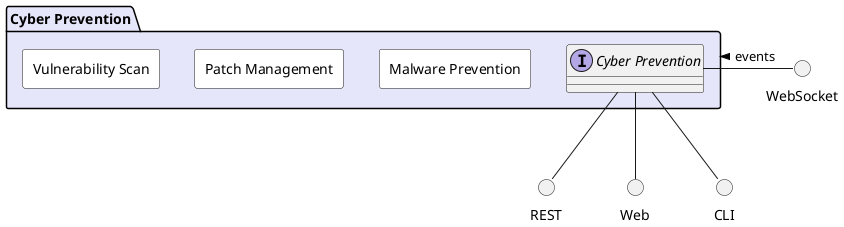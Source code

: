 @startuml



package "Cyber Prevention" #lavender {

    interface "Cyber Prevention" as i {
    
    
    }
}

circle REST
circle Web
circle CLI
circle WebSocket

i -down- Web
i -down- CLI
i -down- REST
WebSocket -left- i: events >

package "Cyber Prevention" #lavender {


rectangle "Malware Prevention" #white {
}

rectangle "Patch Management" #white {
}

rectangle "Vulnerability Scan" #white {
}

}



@enduml
